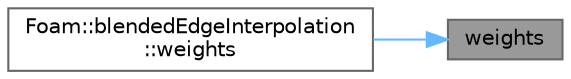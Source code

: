 digraph "weights"
{
 // LATEX_PDF_SIZE
  bgcolor="transparent";
  edge [fontname=Helvetica,fontsize=10,labelfontname=Helvetica,labelfontsize=10];
  node [fontname=Helvetica,fontsize=10,shape=box,height=0.2,width=0.4];
  rankdir="RL";
  Node1 [id="Node000001",label="weights",height=0.2,width=0.4,color="gray40", fillcolor="grey60", style="filled", fontcolor="black",tooltip=" "];
  Node1 -> Node2 [id="edge1_Node000001_Node000002",dir="back",color="steelblue1",style="solid",tooltip=" "];
  Node2 [id="Node000002",label="Foam::blendedEdgeInterpolation\l::weights",height=0.2,width=0.4,color="grey40", fillcolor="white", style="filled",URL="$classFoam_1_1blendedEdgeInterpolation.html#a975a28c7954de6f3322f36a616b7deb7",tooltip=" "];
}
